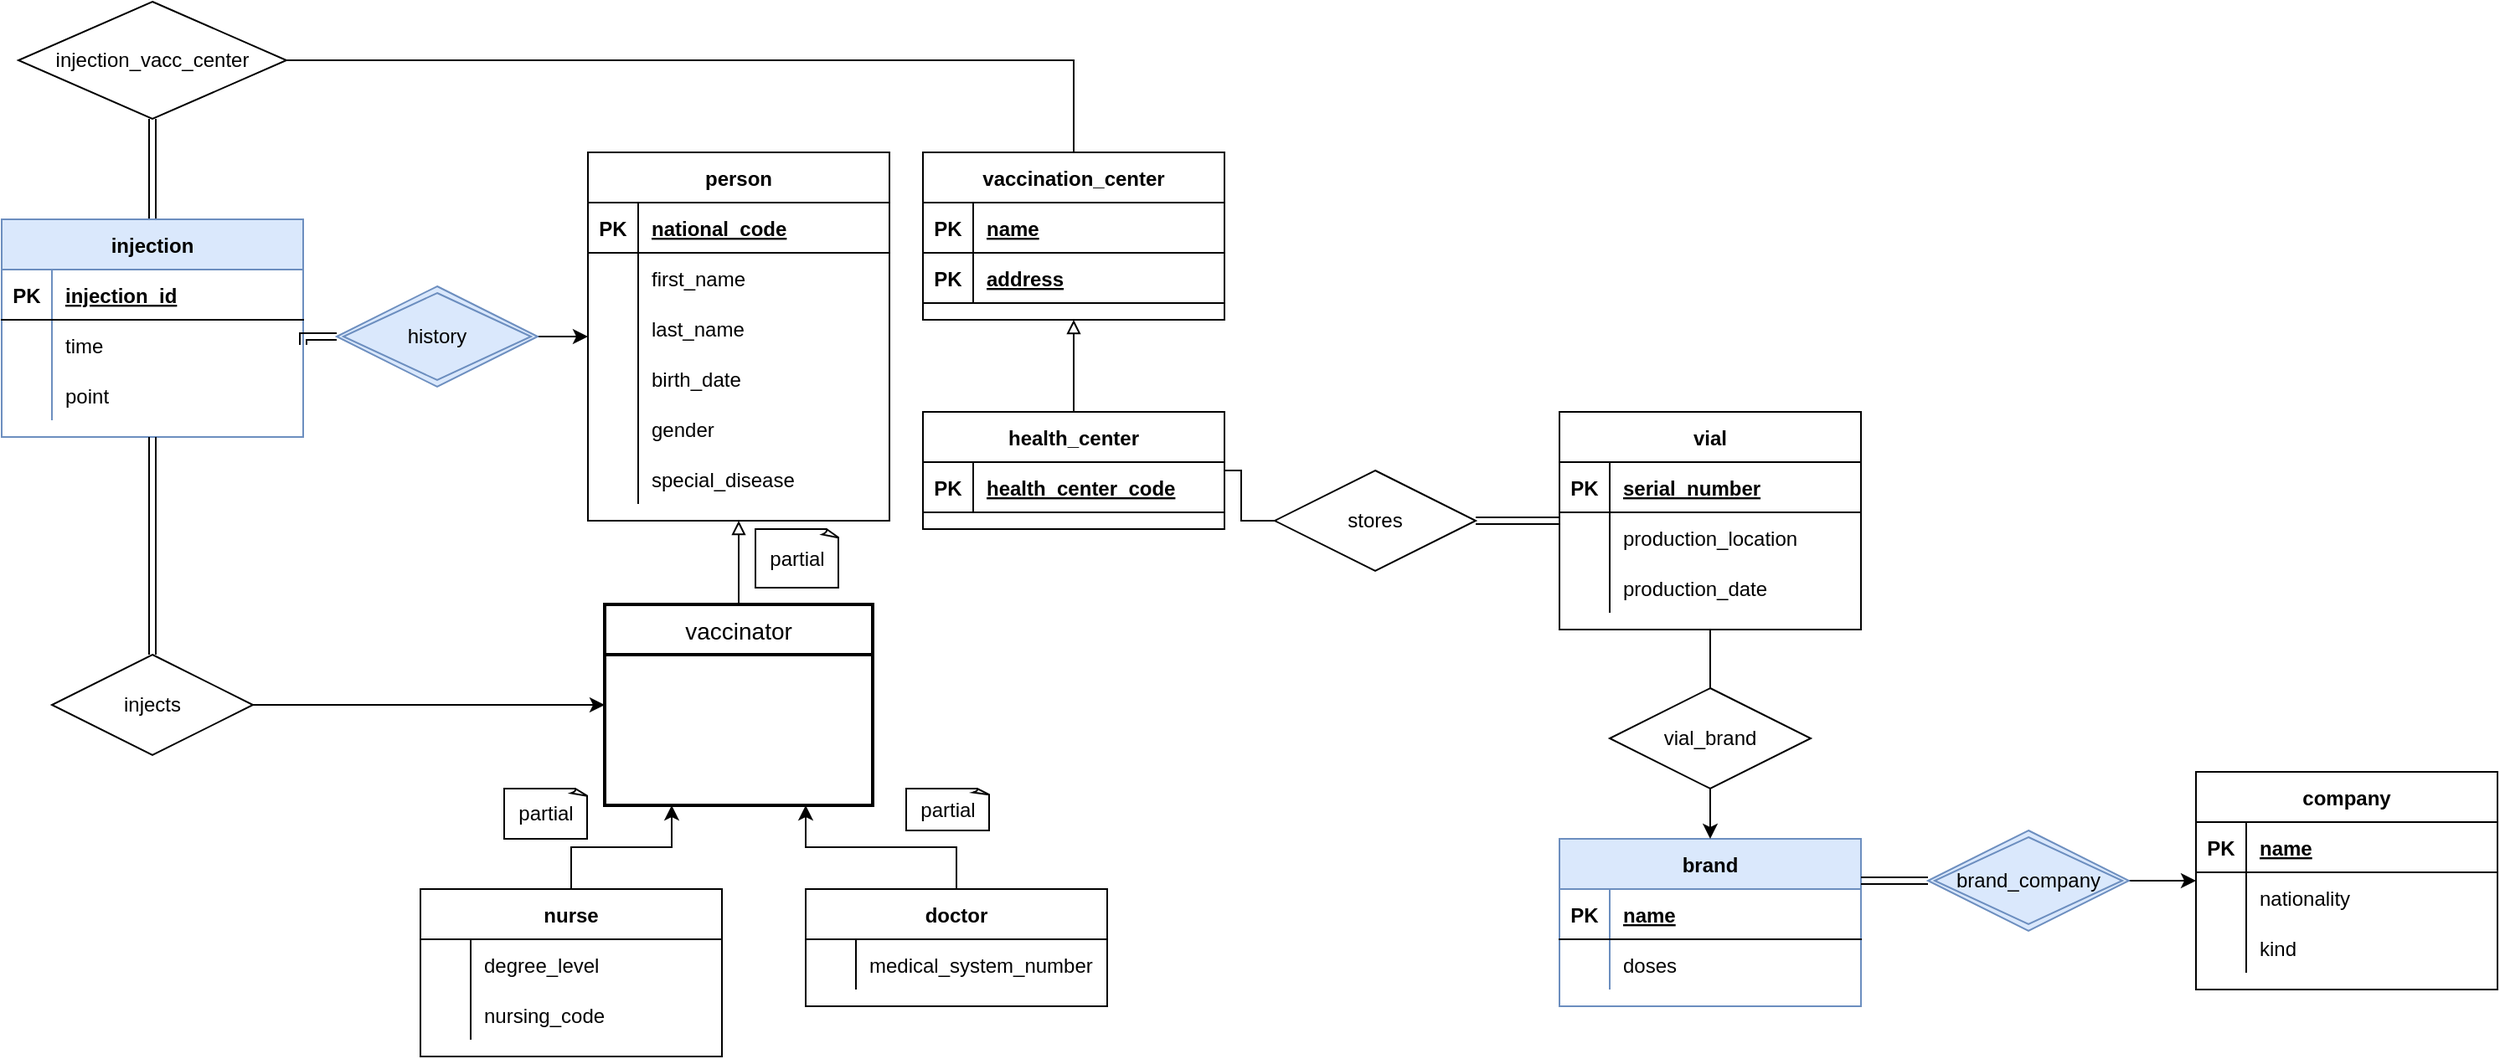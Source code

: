 <mxfile version="15.8.7" type="device"><diagram id="-SqA8WhkCfZZmSfCyQbc" name="Page-1"><mxGraphModel dx="3055" dy="1105" grid="1" gridSize="10" guides="1" tooltips="1" connect="1" arrows="1" fold="1" page="1" pageScale="1" pageWidth="850" pageHeight="1100" math="0" shadow="0"><root><mxCell id="0"/><mxCell id="1" parent="0"/><mxCell id="xe6KxDg4L-yxoqmv0NIB-1" value="person" style="shape=table;startSize=30;container=1;collapsible=1;childLayout=tableLayout;fixedRows=1;rowLines=0;fontStyle=1;align=center;resizeLast=1;" parent="1" vertex="1"><mxGeometry y="440" width="180" height="220" as="geometry"/></mxCell><mxCell id="xe6KxDg4L-yxoqmv0NIB-2" value="" style="shape=partialRectangle;collapsible=0;dropTarget=0;pointerEvents=0;fillColor=none;top=0;left=0;bottom=1;right=0;points=[[0,0.5],[1,0.5]];portConstraint=eastwest;" parent="xe6KxDg4L-yxoqmv0NIB-1" vertex="1"><mxGeometry y="30" width="180" height="30" as="geometry"/></mxCell><mxCell id="xe6KxDg4L-yxoqmv0NIB-3" value="PK" style="shape=partialRectangle;connectable=0;fillColor=none;top=0;left=0;bottom=0;right=0;fontStyle=1;overflow=hidden;" parent="xe6KxDg4L-yxoqmv0NIB-2" vertex="1"><mxGeometry width="30" height="30" as="geometry"><mxRectangle width="30" height="30" as="alternateBounds"/></mxGeometry></mxCell><mxCell id="xe6KxDg4L-yxoqmv0NIB-4" value="national_code" style="shape=partialRectangle;connectable=0;fillColor=none;top=0;left=0;bottom=0;right=0;align=left;spacingLeft=6;fontStyle=5;overflow=hidden;" parent="xe6KxDg4L-yxoqmv0NIB-2" vertex="1"><mxGeometry x="30" width="150" height="30" as="geometry"><mxRectangle width="150" height="30" as="alternateBounds"/></mxGeometry></mxCell><mxCell id="xe6KxDg4L-yxoqmv0NIB-5" value="" style="shape=partialRectangle;collapsible=0;dropTarget=0;pointerEvents=0;fillColor=none;top=0;left=0;bottom=0;right=0;points=[[0,0.5],[1,0.5]];portConstraint=eastwest;" parent="xe6KxDg4L-yxoqmv0NIB-1" vertex="1"><mxGeometry y="60" width="180" height="30" as="geometry"/></mxCell><mxCell id="xe6KxDg4L-yxoqmv0NIB-6" value="" style="shape=partialRectangle;connectable=0;fillColor=none;top=0;left=0;bottom=0;right=0;editable=1;overflow=hidden;" parent="xe6KxDg4L-yxoqmv0NIB-5" vertex="1"><mxGeometry width="30" height="30" as="geometry"><mxRectangle width="30" height="30" as="alternateBounds"/></mxGeometry></mxCell><mxCell id="xe6KxDg4L-yxoqmv0NIB-7" value="first_name" style="shape=partialRectangle;connectable=0;fillColor=none;top=0;left=0;bottom=0;right=0;align=left;spacingLeft=6;overflow=hidden;" parent="xe6KxDg4L-yxoqmv0NIB-5" vertex="1"><mxGeometry x="30" width="150" height="30" as="geometry"><mxRectangle width="150" height="30" as="alternateBounds"/></mxGeometry></mxCell><mxCell id="xe6KxDg4L-yxoqmv0NIB-8" value="" style="shape=partialRectangle;collapsible=0;dropTarget=0;pointerEvents=0;fillColor=none;top=0;left=0;bottom=0;right=0;points=[[0,0.5],[1,0.5]];portConstraint=eastwest;" parent="xe6KxDg4L-yxoqmv0NIB-1" vertex="1"><mxGeometry y="90" width="180" height="30" as="geometry"/></mxCell><mxCell id="xe6KxDg4L-yxoqmv0NIB-9" value="" style="shape=partialRectangle;connectable=0;fillColor=none;top=0;left=0;bottom=0;right=0;editable=1;overflow=hidden;" parent="xe6KxDg4L-yxoqmv0NIB-8" vertex="1"><mxGeometry width="30" height="30" as="geometry"><mxRectangle width="30" height="30" as="alternateBounds"/></mxGeometry></mxCell><mxCell id="xe6KxDg4L-yxoqmv0NIB-10" value="last_name" style="shape=partialRectangle;connectable=0;fillColor=none;top=0;left=0;bottom=0;right=0;align=left;spacingLeft=6;overflow=hidden;" parent="xe6KxDg4L-yxoqmv0NIB-8" vertex="1"><mxGeometry x="30" width="150" height="30" as="geometry"><mxRectangle width="150" height="30" as="alternateBounds"/></mxGeometry></mxCell><mxCell id="xe6KxDg4L-yxoqmv0NIB-11" value="" style="shape=partialRectangle;collapsible=0;dropTarget=0;pointerEvents=0;fillColor=none;top=0;left=0;bottom=0;right=0;points=[[0,0.5],[1,0.5]];portConstraint=eastwest;" parent="xe6KxDg4L-yxoqmv0NIB-1" vertex="1"><mxGeometry y="120" width="180" height="30" as="geometry"/></mxCell><mxCell id="xe6KxDg4L-yxoqmv0NIB-12" value="" style="shape=partialRectangle;connectable=0;fillColor=none;top=0;left=0;bottom=0;right=0;editable=1;overflow=hidden;" parent="xe6KxDg4L-yxoqmv0NIB-11" vertex="1"><mxGeometry width="30" height="30" as="geometry"><mxRectangle width="30" height="30" as="alternateBounds"/></mxGeometry></mxCell><mxCell id="xe6KxDg4L-yxoqmv0NIB-13" value="birth_date" style="shape=partialRectangle;connectable=0;fillColor=none;top=0;left=0;bottom=0;right=0;align=left;spacingLeft=6;overflow=hidden;" parent="xe6KxDg4L-yxoqmv0NIB-11" vertex="1"><mxGeometry x="30" width="150" height="30" as="geometry"><mxRectangle width="150" height="30" as="alternateBounds"/></mxGeometry></mxCell><mxCell id="xe6KxDg4L-yxoqmv0NIB-14" value="" style="shape=partialRectangle;collapsible=0;dropTarget=0;pointerEvents=0;fillColor=none;top=0;left=0;bottom=0;right=0;points=[[0,0.5],[1,0.5]];portConstraint=eastwest;" parent="xe6KxDg4L-yxoqmv0NIB-1" vertex="1"><mxGeometry y="150" width="180" height="30" as="geometry"/></mxCell><mxCell id="xe6KxDg4L-yxoqmv0NIB-15" value="" style="shape=partialRectangle;connectable=0;fillColor=none;top=0;left=0;bottom=0;right=0;editable=1;overflow=hidden;" parent="xe6KxDg4L-yxoqmv0NIB-14" vertex="1"><mxGeometry width="30" height="30" as="geometry"><mxRectangle width="30" height="30" as="alternateBounds"/></mxGeometry></mxCell><mxCell id="xe6KxDg4L-yxoqmv0NIB-16" value="gender" style="shape=partialRectangle;connectable=0;fillColor=none;top=0;left=0;bottom=0;right=0;align=left;spacingLeft=6;overflow=hidden;" parent="xe6KxDg4L-yxoqmv0NIB-14" vertex="1"><mxGeometry x="30" width="150" height="30" as="geometry"><mxRectangle width="150" height="30" as="alternateBounds"/></mxGeometry></mxCell><mxCell id="xe6KxDg4L-yxoqmv0NIB-17" value="" style="shape=partialRectangle;collapsible=0;dropTarget=0;pointerEvents=0;fillColor=none;top=0;left=0;bottom=0;right=0;points=[[0,0.5],[1,0.5]];portConstraint=eastwest;" parent="xe6KxDg4L-yxoqmv0NIB-1" vertex="1"><mxGeometry y="180" width="180" height="30" as="geometry"/></mxCell><mxCell id="xe6KxDg4L-yxoqmv0NIB-18" value="" style="shape=partialRectangle;connectable=0;fillColor=none;top=0;left=0;bottom=0;right=0;editable=1;overflow=hidden;" parent="xe6KxDg4L-yxoqmv0NIB-17" vertex="1"><mxGeometry width="30" height="30" as="geometry"><mxRectangle width="30" height="30" as="alternateBounds"/></mxGeometry></mxCell><mxCell id="xe6KxDg4L-yxoqmv0NIB-19" value="special_disease" style="shape=partialRectangle;connectable=0;fillColor=none;top=0;left=0;bottom=0;right=0;align=left;spacingLeft=6;overflow=hidden;" parent="xe6KxDg4L-yxoqmv0NIB-17" vertex="1"><mxGeometry x="30" width="150" height="30" as="geometry"><mxRectangle width="150" height="30" as="alternateBounds"/></mxGeometry></mxCell><mxCell id="xe6KxDg4L-yxoqmv0NIB-123" style="edgeStyle=orthogonalEdgeStyle;rounded=0;orthogonalLoop=1;jettySize=auto;html=1;exitX=0.5;exitY=0;exitDx=0;exitDy=0;entryX=0.5;entryY=1;entryDx=0;entryDy=0;endArrow=block;endFill=0;" parent="1" source="xe6KxDg4L-yxoqmv0NIB-20" target="xe6KxDg4L-yxoqmv0NIB-62" edge="1"><mxGeometry relative="1" as="geometry"/></mxCell><mxCell id="xe6KxDg4L-yxoqmv0NIB-20" value="health_center" style="shape=table;startSize=30;container=1;collapsible=1;childLayout=tableLayout;fixedRows=1;rowLines=0;fontStyle=1;align=center;resizeLast=1;" parent="1" vertex="1"><mxGeometry x="200" y="595" width="180" height="70" as="geometry"/></mxCell><mxCell id="xe6KxDg4L-yxoqmv0NIB-21" value="" style="shape=partialRectangle;collapsible=0;dropTarget=0;pointerEvents=0;fillColor=none;top=0;left=0;bottom=1;right=0;points=[[0,0.5],[1,0.5]];portConstraint=eastwest;" parent="xe6KxDg4L-yxoqmv0NIB-20" vertex="1"><mxGeometry y="30" width="180" height="30" as="geometry"/></mxCell><mxCell id="xe6KxDg4L-yxoqmv0NIB-22" value="PK" style="shape=partialRectangle;connectable=0;fillColor=none;top=0;left=0;bottom=0;right=0;fontStyle=1;overflow=hidden;" parent="xe6KxDg4L-yxoqmv0NIB-21" vertex="1"><mxGeometry width="30" height="30" as="geometry"><mxRectangle width="30" height="30" as="alternateBounds"/></mxGeometry></mxCell><mxCell id="xe6KxDg4L-yxoqmv0NIB-23" value="health_center_code" style="shape=partialRectangle;connectable=0;fillColor=none;top=0;left=0;bottom=0;right=0;align=left;spacingLeft=6;fontStyle=5;overflow=hidden;" parent="xe6KxDg4L-yxoqmv0NIB-21" vertex="1"><mxGeometry x="30" width="150" height="30" as="geometry"><mxRectangle width="150" height="30" as="alternateBounds"/></mxGeometry></mxCell><mxCell id="aMYhm-E01YpvjXBqhboc-6" style="edgeStyle=orthogonalEdgeStyle;rounded=0;orthogonalLoop=1;jettySize=auto;html=1;exitX=0.5;exitY=1;exitDx=0;exitDy=0;entryX=0.5;entryY=0;entryDx=0;entryDy=0;endArrow=none;endFill=0;" edge="1" parent="1" source="xe6KxDg4L-yxoqmv0NIB-36" target="aMYhm-E01YpvjXBqhboc-5"><mxGeometry relative="1" as="geometry"/></mxCell><mxCell id="xe6KxDg4L-yxoqmv0NIB-36" value="vial" style="shape=table;startSize=30;container=1;collapsible=1;childLayout=tableLayout;fixedRows=1;rowLines=0;fontStyle=1;align=center;resizeLast=1;" parent="1" vertex="1"><mxGeometry x="580" y="595" width="180" height="130" as="geometry"/></mxCell><mxCell id="xe6KxDg4L-yxoqmv0NIB-37" value="" style="shape=partialRectangle;collapsible=0;dropTarget=0;pointerEvents=0;fillColor=none;top=0;left=0;bottom=1;right=0;points=[[0,0.5],[1,0.5]];portConstraint=eastwest;" parent="xe6KxDg4L-yxoqmv0NIB-36" vertex="1"><mxGeometry y="30" width="180" height="30" as="geometry"/></mxCell><mxCell id="xe6KxDg4L-yxoqmv0NIB-38" value="PK" style="shape=partialRectangle;connectable=0;fillColor=none;top=0;left=0;bottom=0;right=0;fontStyle=1;overflow=hidden;" parent="xe6KxDg4L-yxoqmv0NIB-37" vertex="1"><mxGeometry width="30" height="30" as="geometry"><mxRectangle width="30" height="30" as="alternateBounds"/></mxGeometry></mxCell><mxCell id="xe6KxDg4L-yxoqmv0NIB-39" value="serial_number" style="shape=partialRectangle;connectable=0;fillColor=none;top=0;left=0;bottom=0;right=0;align=left;spacingLeft=6;fontStyle=5;overflow=hidden;" parent="xe6KxDg4L-yxoqmv0NIB-37" vertex="1"><mxGeometry x="30" width="150" height="30" as="geometry"><mxRectangle width="150" height="30" as="alternateBounds"/></mxGeometry></mxCell><mxCell id="xe6KxDg4L-yxoqmv0NIB-40" value="" style="shape=partialRectangle;collapsible=0;dropTarget=0;pointerEvents=0;fillColor=none;top=0;left=0;bottom=0;right=0;points=[[0,0.5],[1,0.5]];portConstraint=eastwest;" parent="xe6KxDg4L-yxoqmv0NIB-36" vertex="1"><mxGeometry y="60" width="180" height="30" as="geometry"/></mxCell><mxCell id="xe6KxDg4L-yxoqmv0NIB-41" value="" style="shape=partialRectangle;connectable=0;fillColor=none;top=0;left=0;bottom=0;right=0;editable=1;overflow=hidden;" parent="xe6KxDg4L-yxoqmv0NIB-40" vertex="1"><mxGeometry width="30" height="30" as="geometry"><mxRectangle width="30" height="30" as="alternateBounds"/></mxGeometry></mxCell><mxCell id="xe6KxDg4L-yxoqmv0NIB-42" value="production_location" style="shape=partialRectangle;connectable=0;fillColor=none;top=0;left=0;bottom=0;right=0;align=left;spacingLeft=6;overflow=hidden;" parent="xe6KxDg4L-yxoqmv0NIB-40" vertex="1"><mxGeometry x="30" width="150" height="30" as="geometry"><mxRectangle width="150" height="30" as="alternateBounds"/></mxGeometry></mxCell><mxCell id="xe6KxDg4L-yxoqmv0NIB-43" value="" style="shape=partialRectangle;collapsible=0;dropTarget=0;pointerEvents=0;fillColor=none;top=0;left=0;bottom=0;right=0;points=[[0,0.5],[1,0.5]];portConstraint=eastwest;" parent="xe6KxDg4L-yxoqmv0NIB-36" vertex="1"><mxGeometry y="90" width="180" height="30" as="geometry"/></mxCell><mxCell id="xe6KxDg4L-yxoqmv0NIB-44" value="" style="shape=partialRectangle;connectable=0;fillColor=none;top=0;left=0;bottom=0;right=0;editable=1;overflow=hidden;" parent="xe6KxDg4L-yxoqmv0NIB-43" vertex="1"><mxGeometry width="30" height="30" as="geometry"><mxRectangle width="30" height="30" as="alternateBounds"/></mxGeometry></mxCell><mxCell id="xe6KxDg4L-yxoqmv0NIB-45" value="production_date" style="shape=partialRectangle;connectable=0;fillColor=none;top=0;left=0;bottom=0;right=0;align=left;spacingLeft=6;overflow=hidden;" parent="xe6KxDg4L-yxoqmv0NIB-43" vertex="1"><mxGeometry x="30" width="150" height="30" as="geometry"><mxRectangle width="150" height="30" as="alternateBounds"/></mxGeometry></mxCell><mxCell id="xe6KxDg4L-yxoqmv0NIB-49" value="company" style="shape=table;startSize=30;container=1;collapsible=1;childLayout=tableLayout;fixedRows=1;rowLines=0;fontStyle=1;align=center;resizeLast=1;" parent="1" vertex="1"><mxGeometry x="960" y="810" width="180" height="130" as="geometry"/></mxCell><mxCell id="xe6KxDg4L-yxoqmv0NIB-50" value="" style="shape=partialRectangle;collapsible=0;dropTarget=0;pointerEvents=0;fillColor=none;top=0;left=0;bottom=1;right=0;points=[[0,0.5],[1,0.5]];portConstraint=eastwest;" parent="xe6KxDg4L-yxoqmv0NIB-49" vertex="1"><mxGeometry y="30" width="180" height="30" as="geometry"/></mxCell><mxCell id="xe6KxDg4L-yxoqmv0NIB-51" value="PK" style="shape=partialRectangle;connectable=0;fillColor=none;top=0;left=0;bottom=0;right=0;fontStyle=1;overflow=hidden;" parent="xe6KxDg4L-yxoqmv0NIB-50" vertex="1"><mxGeometry width="30" height="30" as="geometry"><mxRectangle width="30" height="30" as="alternateBounds"/></mxGeometry></mxCell><mxCell id="xe6KxDg4L-yxoqmv0NIB-52" value="name" style="shape=partialRectangle;connectable=0;fillColor=none;top=0;left=0;bottom=0;right=0;align=left;spacingLeft=6;fontStyle=5;overflow=hidden;" parent="xe6KxDg4L-yxoqmv0NIB-50" vertex="1"><mxGeometry x="30" width="150" height="30" as="geometry"><mxRectangle width="150" height="30" as="alternateBounds"/></mxGeometry></mxCell><mxCell id="xe6KxDg4L-yxoqmv0NIB-53" value="" style="shape=partialRectangle;collapsible=0;dropTarget=0;pointerEvents=0;fillColor=none;top=0;left=0;bottom=0;right=0;points=[[0,0.5],[1,0.5]];portConstraint=eastwest;" parent="xe6KxDg4L-yxoqmv0NIB-49" vertex="1"><mxGeometry y="60" width="180" height="30" as="geometry"/></mxCell><mxCell id="xe6KxDg4L-yxoqmv0NIB-54" value="" style="shape=partialRectangle;connectable=0;fillColor=none;top=0;left=0;bottom=0;right=0;editable=1;overflow=hidden;" parent="xe6KxDg4L-yxoqmv0NIB-53" vertex="1"><mxGeometry width="30" height="30" as="geometry"><mxRectangle width="30" height="30" as="alternateBounds"/></mxGeometry></mxCell><mxCell id="xe6KxDg4L-yxoqmv0NIB-55" value="nationality" style="shape=partialRectangle;connectable=0;fillColor=none;top=0;left=0;bottom=0;right=0;align=left;spacingLeft=6;overflow=hidden;" parent="xe6KxDg4L-yxoqmv0NIB-53" vertex="1"><mxGeometry x="30" width="150" height="30" as="geometry"><mxRectangle width="150" height="30" as="alternateBounds"/></mxGeometry></mxCell><mxCell id="xe6KxDg4L-yxoqmv0NIB-56" value="" style="shape=partialRectangle;collapsible=0;dropTarget=0;pointerEvents=0;fillColor=none;top=0;left=0;bottom=0;right=0;points=[[0,0.5],[1,0.5]];portConstraint=eastwest;" parent="xe6KxDg4L-yxoqmv0NIB-49" vertex="1"><mxGeometry y="90" width="180" height="30" as="geometry"/></mxCell><mxCell id="xe6KxDg4L-yxoqmv0NIB-57" value="" style="shape=partialRectangle;connectable=0;fillColor=none;top=0;left=0;bottom=0;right=0;editable=1;overflow=hidden;" parent="xe6KxDg4L-yxoqmv0NIB-56" vertex="1"><mxGeometry width="30" height="30" as="geometry"><mxRectangle width="30" height="30" as="alternateBounds"/></mxGeometry></mxCell><mxCell id="xe6KxDg4L-yxoqmv0NIB-58" value="kind" style="shape=partialRectangle;connectable=0;fillColor=none;top=0;left=0;bottom=0;right=0;align=left;spacingLeft=6;overflow=hidden;" parent="xe6KxDg4L-yxoqmv0NIB-56" vertex="1"><mxGeometry x="30" width="150" height="30" as="geometry"><mxRectangle width="150" height="30" as="alternateBounds"/></mxGeometry></mxCell><mxCell id="xe6KxDg4L-yxoqmv0NIB-62" value="vaccination_center" style="shape=table;startSize=30;container=1;collapsible=1;childLayout=tableLayout;fixedRows=1;rowLines=0;fontStyle=1;align=center;resizeLast=1;" parent="1" vertex="1"><mxGeometry x="200" y="440" width="180" height="100" as="geometry"/></mxCell><mxCell id="aMYhm-E01YpvjXBqhboc-62" value="" style="shape=partialRectangle;collapsible=0;dropTarget=0;pointerEvents=0;fillColor=none;top=0;left=0;bottom=1;right=0;points=[[0,0.5],[1,0.5]];portConstraint=eastwest;" vertex="1" parent="xe6KxDg4L-yxoqmv0NIB-62"><mxGeometry y="30" width="180" height="30" as="geometry"/></mxCell><mxCell id="aMYhm-E01YpvjXBqhboc-63" value="PK" style="shape=partialRectangle;connectable=0;fillColor=none;top=0;left=0;bottom=0;right=0;fontStyle=1;overflow=hidden;" vertex="1" parent="aMYhm-E01YpvjXBqhboc-62"><mxGeometry width="30" height="30" as="geometry"><mxRectangle width="30" height="30" as="alternateBounds"/></mxGeometry></mxCell><mxCell id="aMYhm-E01YpvjXBqhboc-64" value="name" style="shape=partialRectangle;connectable=0;fillColor=none;top=0;left=0;bottom=0;right=0;align=left;spacingLeft=6;fontStyle=5;overflow=hidden;" vertex="1" parent="aMYhm-E01YpvjXBqhboc-62"><mxGeometry x="30" width="150" height="30" as="geometry"><mxRectangle width="150" height="30" as="alternateBounds"/></mxGeometry></mxCell><mxCell id="aMYhm-E01YpvjXBqhboc-65" value="" style="shape=partialRectangle;collapsible=0;dropTarget=0;pointerEvents=0;fillColor=none;top=0;left=0;bottom=1;right=0;points=[[0,0.5],[1,0.5]];portConstraint=eastwest;" vertex="1" parent="xe6KxDg4L-yxoqmv0NIB-62"><mxGeometry y="60" width="180" height="30" as="geometry"/></mxCell><mxCell id="aMYhm-E01YpvjXBqhboc-66" value="PK" style="shape=partialRectangle;connectable=0;fillColor=none;top=0;left=0;bottom=0;right=0;fontStyle=1;overflow=hidden;" vertex="1" parent="aMYhm-E01YpvjXBqhboc-65"><mxGeometry width="30" height="30" as="geometry"><mxRectangle width="30" height="30" as="alternateBounds"/></mxGeometry></mxCell><mxCell id="aMYhm-E01YpvjXBqhboc-67" value="address" style="shape=partialRectangle;connectable=0;fillColor=none;top=0;left=0;bottom=0;right=0;align=left;spacingLeft=6;fontStyle=5;overflow=hidden;" vertex="1" parent="aMYhm-E01YpvjXBqhboc-65"><mxGeometry x="30" width="150" height="30" as="geometry"><mxRectangle width="150" height="30" as="alternateBounds"/></mxGeometry></mxCell><mxCell id="xe6KxDg4L-yxoqmv0NIB-126" style="edgeStyle=orthogonalEdgeStyle;rounded=0;orthogonalLoop=1;jettySize=auto;html=1;exitX=0.5;exitY=0;exitDx=0;exitDy=0;entryX=0.5;entryY=1;entryDx=0;entryDy=0;endArrow=block;endFill=0;" parent="1" source="xe6KxDg4L-yxoqmv0NIB-101" target="xe6KxDg4L-yxoqmv0NIB-1" edge="1"><mxGeometry relative="1" as="geometry"/></mxCell><mxCell id="aMYhm-E01YpvjXBqhboc-59" style="edgeStyle=orthogonalEdgeStyle;rounded=0;orthogonalLoop=1;jettySize=auto;html=1;exitX=1;exitY=0.5;exitDx=0;exitDy=0;entryX=0;entryY=0.5;entryDx=0;entryDy=0;endArrow=classic;endFill=1;" edge="1" parent="1" source="aMYhm-E01YpvjXBqhboc-58" target="xe6KxDg4L-yxoqmv0NIB-101"><mxGeometry relative="1" as="geometry"/></mxCell><mxCell id="xe6KxDg4L-yxoqmv0NIB-101" value="vaccinator" style="swimlane;childLayout=stackLayout;horizontal=1;startSize=30;horizontalStack=0;rounded=0;fontSize=14;fontStyle=0;strokeWidth=2;resizeParent=0;resizeLast=1;shadow=0;dashed=0;align=center;" parent="1" vertex="1"><mxGeometry x="10" y="710" width="160" height="120" as="geometry"/></mxCell><mxCell id="aMYhm-E01YpvjXBqhboc-68" style="edgeStyle=orthogonalEdgeStyle;rounded=0;orthogonalLoop=1;jettySize=auto;html=1;exitX=0.5;exitY=0;exitDx=0;exitDy=0;entryX=0.25;entryY=1;entryDx=0;entryDy=0;endArrow=classic;endFill=1;" edge="1" parent="1" source="xe6KxDg4L-yxoqmv0NIB-103" target="xe6KxDg4L-yxoqmv0NIB-101"><mxGeometry relative="1" as="geometry"/></mxCell><mxCell id="xe6KxDg4L-yxoqmv0NIB-103" value="nurse" style="shape=table;startSize=30;container=1;collapsible=1;childLayout=tableLayout;fixedRows=1;rowLines=0;fontStyle=1;align=center;resizeLast=1;" parent="1" vertex="1"><mxGeometry x="-100" y="880" width="180" height="100" as="geometry"/></mxCell><mxCell id="xe6KxDg4L-yxoqmv0NIB-107" value="" style="shape=partialRectangle;collapsible=0;dropTarget=0;pointerEvents=0;fillColor=none;top=0;left=0;bottom=0;right=0;points=[[0,0.5],[1,0.5]];portConstraint=eastwest;" parent="xe6KxDg4L-yxoqmv0NIB-103" vertex="1"><mxGeometry y="30" width="180" height="30" as="geometry"/></mxCell><mxCell id="xe6KxDg4L-yxoqmv0NIB-108" value="" style="shape=partialRectangle;connectable=0;fillColor=none;top=0;left=0;bottom=0;right=0;editable=1;overflow=hidden;" parent="xe6KxDg4L-yxoqmv0NIB-107" vertex="1"><mxGeometry width="30" height="30" as="geometry"><mxRectangle width="30" height="30" as="alternateBounds"/></mxGeometry></mxCell><mxCell id="xe6KxDg4L-yxoqmv0NIB-109" value="degree_level" style="shape=partialRectangle;connectable=0;fillColor=none;top=0;left=0;bottom=0;right=0;align=left;spacingLeft=6;overflow=hidden;" parent="xe6KxDg4L-yxoqmv0NIB-107" vertex="1"><mxGeometry x="30" width="150" height="30" as="geometry"><mxRectangle width="150" height="30" as="alternateBounds"/></mxGeometry></mxCell><mxCell id="xe6KxDg4L-yxoqmv0NIB-110" value="" style="shape=partialRectangle;collapsible=0;dropTarget=0;pointerEvents=0;fillColor=none;top=0;left=0;bottom=0;right=0;points=[[0,0.5],[1,0.5]];portConstraint=eastwest;" parent="xe6KxDg4L-yxoqmv0NIB-103" vertex="1"><mxGeometry y="60" width="180" height="30" as="geometry"/></mxCell><mxCell id="xe6KxDg4L-yxoqmv0NIB-111" value="" style="shape=partialRectangle;connectable=0;fillColor=none;top=0;left=0;bottom=0;right=0;editable=1;overflow=hidden;" parent="xe6KxDg4L-yxoqmv0NIB-110" vertex="1"><mxGeometry width="30" height="30" as="geometry"><mxRectangle width="30" height="30" as="alternateBounds"/></mxGeometry></mxCell><mxCell id="xe6KxDg4L-yxoqmv0NIB-112" value="nursing_code" style="shape=partialRectangle;connectable=0;fillColor=none;top=0;left=0;bottom=0;right=0;align=left;spacingLeft=6;overflow=hidden;" parent="xe6KxDg4L-yxoqmv0NIB-110" vertex="1"><mxGeometry x="30" width="150" height="30" as="geometry"><mxRectangle width="150" height="30" as="alternateBounds"/></mxGeometry></mxCell><mxCell id="aMYhm-E01YpvjXBqhboc-69" style="edgeStyle=orthogonalEdgeStyle;rounded=0;orthogonalLoop=1;jettySize=auto;html=1;exitX=0.5;exitY=0;exitDx=0;exitDy=0;entryX=0.75;entryY=1;entryDx=0;entryDy=0;endArrow=classic;endFill=1;" edge="1" parent="1" source="xe6KxDg4L-yxoqmv0NIB-116" target="xe6KxDg4L-yxoqmv0NIB-101"><mxGeometry relative="1" as="geometry"/></mxCell><mxCell id="xe6KxDg4L-yxoqmv0NIB-116" value="doctor" style="shape=table;startSize=30;container=1;collapsible=1;childLayout=tableLayout;fixedRows=1;rowLines=0;fontStyle=1;align=center;resizeLast=1;" parent="1" vertex="1"><mxGeometry x="130" y="880" width="180" height="70" as="geometry"/></mxCell><mxCell id="xe6KxDg4L-yxoqmv0NIB-117" value="" style="shape=partialRectangle;collapsible=0;dropTarget=0;pointerEvents=0;fillColor=none;top=0;left=0;bottom=0;right=0;points=[[0,0.5],[1,0.5]];portConstraint=eastwest;" parent="xe6KxDg4L-yxoqmv0NIB-116" vertex="1"><mxGeometry y="30" width="180" height="30" as="geometry"/></mxCell><mxCell id="xe6KxDg4L-yxoqmv0NIB-118" value="" style="shape=partialRectangle;connectable=0;fillColor=none;top=0;left=0;bottom=0;right=0;editable=1;overflow=hidden;" parent="xe6KxDg4L-yxoqmv0NIB-117" vertex="1"><mxGeometry width="30" height="30" as="geometry"><mxRectangle width="30" height="30" as="alternateBounds"/></mxGeometry></mxCell><mxCell id="xe6KxDg4L-yxoqmv0NIB-119" value="medical_system_number" style="shape=partialRectangle;connectable=0;fillColor=none;top=0;left=0;bottom=0;right=0;align=left;spacingLeft=6;overflow=hidden;" parent="xe6KxDg4L-yxoqmv0NIB-117" vertex="1"><mxGeometry x="30" width="150" height="30" as="geometry"><mxRectangle width="150" height="30" as="alternateBounds"/></mxGeometry></mxCell><mxCell id="xe6KxDg4L-yxoqmv0NIB-127" value="brand" style="shape=table;startSize=30;container=1;collapsible=1;childLayout=tableLayout;fixedRows=1;rowLines=0;fontStyle=1;align=center;resizeLast=1;rounded=0;fillColor=#dae8fc;strokeColor=#6c8ebf;" parent="1" vertex="1"><mxGeometry x="580" y="850" width="180" height="100" as="geometry"/></mxCell><mxCell id="xe6KxDg4L-yxoqmv0NIB-128" value="" style="shape=partialRectangle;collapsible=0;dropTarget=0;pointerEvents=0;fillColor=none;top=0;left=0;bottom=1;right=0;points=[[0,0.5],[1,0.5]];portConstraint=eastwest;rounded=0;" parent="xe6KxDg4L-yxoqmv0NIB-127" vertex="1"><mxGeometry y="30" width="180" height="30" as="geometry"/></mxCell><mxCell id="xe6KxDg4L-yxoqmv0NIB-129" value="PK" style="shape=partialRectangle;connectable=0;fillColor=none;top=0;left=0;bottom=0;right=0;fontStyle=1;overflow=hidden;rounded=0;" parent="xe6KxDg4L-yxoqmv0NIB-128" vertex="1"><mxGeometry width="30" height="30" as="geometry"><mxRectangle width="30" height="30" as="alternateBounds"/></mxGeometry></mxCell><mxCell id="xe6KxDg4L-yxoqmv0NIB-130" value="name" style="shape=partialRectangle;connectable=0;fillColor=none;top=0;left=0;bottom=0;right=0;align=left;spacingLeft=6;fontStyle=5;overflow=hidden;rounded=0;" parent="xe6KxDg4L-yxoqmv0NIB-128" vertex="1"><mxGeometry x="30" width="150" height="30" as="geometry"><mxRectangle width="150" height="30" as="alternateBounds"/></mxGeometry></mxCell><mxCell id="xe6KxDg4L-yxoqmv0NIB-131" value="" style="shape=partialRectangle;collapsible=0;dropTarget=0;pointerEvents=0;fillColor=none;top=0;left=0;bottom=0;right=0;points=[[0,0.5],[1,0.5]];portConstraint=eastwest;rounded=0;" parent="xe6KxDg4L-yxoqmv0NIB-127" vertex="1"><mxGeometry y="60" width="180" height="30" as="geometry"/></mxCell><mxCell id="xe6KxDg4L-yxoqmv0NIB-132" value="" style="shape=partialRectangle;connectable=0;fillColor=none;top=0;left=0;bottom=0;right=0;editable=1;overflow=hidden;rounded=0;" parent="xe6KxDg4L-yxoqmv0NIB-131" vertex="1"><mxGeometry width="30" height="30" as="geometry"><mxRectangle width="30" height="30" as="alternateBounds"/></mxGeometry></mxCell><mxCell id="xe6KxDg4L-yxoqmv0NIB-133" value="doses" style="shape=partialRectangle;connectable=0;fillColor=none;top=0;left=0;bottom=0;right=0;align=left;spacingLeft=6;overflow=hidden;rounded=0;" parent="xe6KxDg4L-yxoqmv0NIB-131" vertex="1"><mxGeometry x="30" width="150" height="30" as="geometry"><mxRectangle width="150" height="30" as="alternateBounds"/></mxGeometry></mxCell><mxCell id="aMYhm-E01YpvjXBqhboc-2" style="edgeStyle=orthogonalEdgeStyle;rounded=0;orthogonalLoop=1;jettySize=auto;html=1;exitX=0;exitY=0.5;exitDx=0;exitDy=0;endArrow=none;endFill=0;" edge="1" parent="1" source="aMYhm-E01YpvjXBqhboc-1" target="xe6KxDg4L-yxoqmv0NIB-20"><mxGeometry relative="1" as="geometry"/></mxCell><mxCell id="aMYhm-E01YpvjXBqhboc-4" style="edgeStyle=orthogonalEdgeStyle;rounded=0;orthogonalLoop=1;jettySize=auto;html=1;exitX=1;exitY=0.5;exitDx=0;exitDy=0;endArrow=none;endFill=0;shape=link;" edge="1" parent="1" source="aMYhm-E01YpvjXBqhboc-1" target="xe6KxDg4L-yxoqmv0NIB-36"><mxGeometry relative="1" as="geometry"/></mxCell><mxCell id="aMYhm-E01YpvjXBqhboc-1" value="stores" style="shape=rhombus;perimeter=rhombusPerimeter;whiteSpace=wrap;html=1;align=center;" vertex="1" parent="1"><mxGeometry x="410" y="630" width="120" height="60" as="geometry"/></mxCell><mxCell id="aMYhm-E01YpvjXBqhboc-7" style="edgeStyle=orthogonalEdgeStyle;rounded=0;orthogonalLoop=1;jettySize=auto;html=1;exitX=0.5;exitY=1;exitDx=0;exitDy=0;entryX=0.5;entryY=0;entryDx=0;entryDy=0;endArrow=classic;endFill=1;" edge="1" parent="1" source="aMYhm-E01YpvjXBqhboc-5" target="xe6KxDg4L-yxoqmv0NIB-127"><mxGeometry relative="1" as="geometry"/></mxCell><mxCell id="aMYhm-E01YpvjXBqhboc-5" value="vial_brand" style="shape=rhombus;perimeter=rhombusPerimeter;whiteSpace=wrap;html=1;align=center;" vertex="1" parent="1"><mxGeometry x="610" y="760" width="120" height="60" as="geometry"/></mxCell><mxCell id="aMYhm-E01YpvjXBqhboc-12" style="edgeStyle=orthogonalEdgeStyle;rounded=0;orthogonalLoop=1;jettySize=auto;html=1;exitX=0;exitY=0.5;exitDx=0;exitDy=0;entryX=1;entryY=0.25;entryDx=0;entryDy=0;endArrow=none;endFill=0;shape=link;" edge="1" parent="1" source="aMYhm-E01YpvjXBqhboc-11" target="xe6KxDg4L-yxoqmv0NIB-127"><mxGeometry relative="1" as="geometry"/></mxCell><mxCell id="aMYhm-E01YpvjXBqhboc-13" style="edgeStyle=orthogonalEdgeStyle;rounded=0;orthogonalLoop=1;jettySize=auto;html=1;exitX=1;exitY=0.5;exitDx=0;exitDy=0;endArrow=classic;endFill=1;" edge="1" parent="1" source="aMYhm-E01YpvjXBqhboc-11" target="xe6KxDg4L-yxoqmv0NIB-49"><mxGeometry relative="1" as="geometry"/></mxCell><mxCell id="aMYhm-E01YpvjXBqhboc-11" value="brand_company" style="shape=rhombus;double=1;perimeter=rhombusPerimeter;whiteSpace=wrap;html=1;align=center;fillColor=#dae8fc;strokeColor=#6c8ebf;" vertex="1" parent="1"><mxGeometry x="800" y="845" width="120" height="60" as="geometry"/></mxCell><mxCell id="aMYhm-E01YpvjXBqhboc-53" style="edgeStyle=orthogonalEdgeStyle;rounded=0;orthogonalLoop=1;jettySize=auto;html=1;exitX=0.5;exitY=0;exitDx=0;exitDy=0;entryX=0.5;entryY=1;entryDx=0;entryDy=0;endArrow=none;endFill=0;shape=link;" edge="1" parent="1" source="aMYhm-E01YpvjXBqhboc-39" target="aMYhm-E01YpvjXBqhboc-52"><mxGeometry relative="1" as="geometry"/></mxCell><mxCell id="aMYhm-E01YpvjXBqhboc-39" value="injection" style="shape=table;startSize=30;container=1;collapsible=1;childLayout=tableLayout;fixedRows=1;rowLines=0;fontStyle=1;align=center;resizeLast=1;fillColor=#dae8fc;strokeColor=#6c8ebf;" vertex="1" parent="1"><mxGeometry x="-350" y="480" width="180" height="130" as="geometry"/></mxCell><mxCell id="aMYhm-E01YpvjXBqhboc-40" value="" style="shape=partialRectangle;collapsible=0;dropTarget=0;pointerEvents=0;fillColor=none;top=0;left=0;bottom=1;right=0;points=[[0,0.5],[1,0.5]];portConstraint=eastwest;" vertex="1" parent="aMYhm-E01YpvjXBqhboc-39"><mxGeometry y="30" width="180" height="30" as="geometry"/></mxCell><mxCell id="aMYhm-E01YpvjXBqhboc-41" value="PK" style="shape=partialRectangle;connectable=0;fillColor=none;top=0;left=0;bottom=0;right=0;fontStyle=1;overflow=hidden;" vertex="1" parent="aMYhm-E01YpvjXBqhboc-40"><mxGeometry width="30" height="30" as="geometry"><mxRectangle width="30" height="30" as="alternateBounds"/></mxGeometry></mxCell><mxCell id="aMYhm-E01YpvjXBqhboc-42" value="injection_id" style="shape=partialRectangle;connectable=0;fillColor=none;top=0;left=0;bottom=0;right=0;align=left;spacingLeft=6;fontStyle=5;overflow=hidden;" vertex="1" parent="aMYhm-E01YpvjXBqhboc-40"><mxGeometry x="30" width="150" height="30" as="geometry"><mxRectangle width="150" height="30" as="alternateBounds"/></mxGeometry></mxCell><mxCell id="aMYhm-E01YpvjXBqhboc-43" value="" style="shape=partialRectangle;collapsible=0;dropTarget=0;pointerEvents=0;fillColor=none;top=0;left=0;bottom=0;right=0;points=[[0,0.5],[1,0.5]];portConstraint=eastwest;" vertex="1" parent="aMYhm-E01YpvjXBqhboc-39"><mxGeometry y="60" width="180" height="30" as="geometry"/></mxCell><mxCell id="aMYhm-E01YpvjXBqhboc-44" value="" style="shape=partialRectangle;connectable=0;fillColor=none;top=0;left=0;bottom=0;right=0;editable=1;overflow=hidden;" vertex="1" parent="aMYhm-E01YpvjXBqhboc-43"><mxGeometry width="30" height="30" as="geometry"><mxRectangle width="30" height="30" as="alternateBounds"/></mxGeometry></mxCell><mxCell id="aMYhm-E01YpvjXBqhboc-45" value="time" style="shape=partialRectangle;connectable=0;fillColor=none;top=0;left=0;bottom=0;right=0;align=left;spacingLeft=6;overflow=hidden;" vertex="1" parent="aMYhm-E01YpvjXBqhboc-43"><mxGeometry x="30" width="150" height="30" as="geometry"><mxRectangle width="150" height="30" as="alternateBounds"/></mxGeometry></mxCell><mxCell id="aMYhm-E01YpvjXBqhboc-46" value="" style="shape=partialRectangle;collapsible=0;dropTarget=0;pointerEvents=0;fillColor=none;top=0;left=0;bottom=0;right=0;points=[[0,0.5],[1,0.5]];portConstraint=eastwest;" vertex="1" parent="aMYhm-E01YpvjXBqhboc-39"><mxGeometry y="90" width="180" height="30" as="geometry"/></mxCell><mxCell id="aMYhm-E01YpvjXBqhboc-47" value="" style="shape=partialRectangle;connectable=0;fillColor=none;top=0;left=0;bottom=0;right=0;editable=1;overflow=hidden;" vertex="1" parent="aMYhm-E01YpvjXBqhboc-46"><mxGeometry width="30" height="30" as="geometry"><mxRectangle width="30" height="30" as="alternateBounds"/></mxGeometry></mxCell><mxCell id="aMYhm-E01YpvjXBqhboc-48" value="point" style="shape=partialRectangle;connectable=0;fillColor=none;top=0;left=0;bottom=0;right=0;align=left;spacingLeft=6;overflow=hidden;" vertex="1" parent="aMYhm-E01YpvjXBqhboc-46"><mxGeometry x="30" width="150" height="30" as="geometry"><mxRectangle width="150" height="30" as="alternateBounds"/></mxGeometry></mxCell><mxCell id="aMYhm-E01YpvjXBqhboc-54" style="edgeStyle=orthogonalEdgeStyle;rounded=0;orthogonalLoop=1;jettySize=auto;html=1;exitX=1;exitY=0.5;exitDx=0;exitDy=0;entryX=0.5;entryY=0;entryDx=0;entryDy=0;endArrow=none;endFill=0;" edge="1" parent="1" source="aMYhm-E01YpvjXBqhboc-52" target="xe6KxDg4L-yxoqmv0NIB-62"><mxGeometry relative="1" as="geometry"/></mxCell><mxCell id="aMYhm-E01YpvjXBqhboc-52" value="injection_vacc_center" style="shape=rhombus;perimeter=rhombusPerimeter;whiteSpace=wrap;html=1;align=center;" vertex="1" parent="1"><mxGeometry x="-340" y="350" width="160" height="70" as="geometry"/></mxCell><mxCell id="aMYhm-E01YpvjXBqhboc-56" style="edgeStyle=orthogonalEdgeStyle;rounded=0;orthogonalLoop=1;jettySize=auto;html=1;exitX=0;exitY=0.5;exitDx=0;exitDy=0;entryX=1;entryY=0.5;entryDx=0;entryDy=0;endArrow=none;endFill=0;shape=link;" edge="1" parent="1" source="aMYhm-E01YpvjXBqhboc-55" target="aMYhm-E01YpvjXBqhboc-43"><mxGeometry relative="1" as="geometry"/></mxCell><mxCell id="aMYhm-E01YpvjXBqhboc-57" style="edgeStyle=orthogonalEdgeStyle;rounded=0;orthogonalLoop=1;jettySize=auto;html=1;exitX=1;exitY=0.5;exitDx=0;exitDy=0;endArrow=classic;endFill=1;" edge="1" parent="1" source="aMYhm-E01YpvjXBqhboc-55" target="xe6KxDg4L-yxoqmv0NIB-1"><mxGeometry relative="1" as="geometry"/></mxCell><mxCell id="aMYhm-E01YpvjXBqhboc-55" value="history" style="shape=rhombus;double=1;perimeter=rhombusPerimeter;whiteSpace=wrap;html=1;align=center;fillColor=#dae8fc;strokeColor=#6c8ebf;" vertex="1" parent="1"><mxGeometry x="-150" y="520" width="120" height="60" as="geometry"/></mxCell><mxCell id="aMYhm-E01YpvjXBqhboc-60" style="edgeStyle=orthogonalEdgeStyle;rounded=0;orthogonalLoop=1;jettySize=auto;html=1;exitX=0.5;exitY=0;exitDx=0;exitDy=0;endArrow=none;endFill=0;shape=link;" edge="1" parent="1" source="aMYhm-E01YpvjXBqhboc-58" target="aMYhm-E01YpvjXBqhboc-39"><mxGeometry relative="1" as="geometry"/></mxCell><mxCell id="aMYhm-E01YpvjXBqhboc-58" value="injects" style="shape=rhombus;perimeter=rhombusPerimeter;whiteSpace=wrap;html=1;align=center;" vertex="1" parent="1"><mxGeometry x="-320" y="740" width="120" height="60" as="geometry"/></mxCell><mxCell id="aMYhm-E01YpvjXBqhboc-71" value="partial" style="whiteSpace=wrap;html=1;shape=mxgraph.basic.document" vertex="1" parent="1"><mxGeometry x="-50" y="820" width="50" height="30" as="geometry"/></mxCell><mxCell id="aMYhm-E01YpvjXBqhboc-72" value="partial" style="whiteSpace=wrap;html=1;shape=mxgraph.basic.document" vertex="1" parent="1"><mxGeometry x="190" y="820" width="50" height="25" as="geometry"/></mxCell><mxCell id="aMYhm-E01YpvjXBqhboc-73" value="partial" style="whiteSpace=wrap;html=1;shape=mxgraph.basic.document" vertex="1" parent="1"><mxGeometry x="100" y="665" width="50" height="35" as="geometry"/></mxCell></root></mxGraphModel></diagram></mxfile>